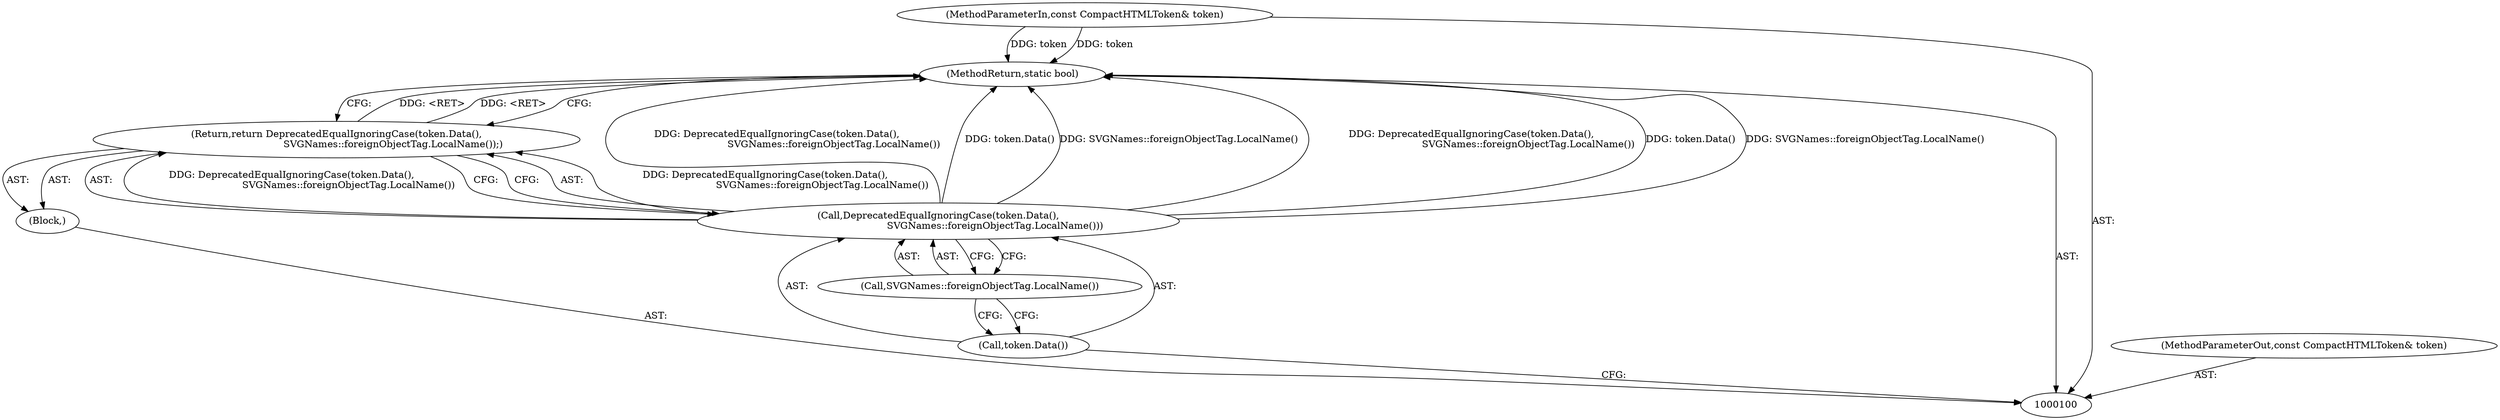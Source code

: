 digraph "1_Chrome_133bc5c262b2555af223263452e9875a95db9eb7_0" {
"1000107" [label="(MethodReturn,static bool)"];
"1000101" [label="(MethodParameterIn,const CompactHTMLToken& token)"];
"1000123" [label="(MethodParameterOut,const CompactHTMLToken& token)"];
"1000102" [label="(Block,)"];
"1000103" [label="(Return,return DeprecatedEqualIgnoringCase(token.Data(),\n                                     SVGNames::foreignObjectTag.LocalName());)"];
"1000105" [label="(Call,token.Data())"];
"1000104" [label="(Call,DeprecatedEqualIgnoringCase(token.Data(),\n                                     SVGNames::foreignObjectTag.LocalName()))"];
"1000106" [label="(Call,SVGNames::foreignObjectTag.LocalName())"];
"1000107" -> "1000100"  [label="AST: "];
"1000107" -> "1000103"  [label="CFG: "];
"1000103" -> "1000107"  [label="DDG: <RET>"];
"1000104" -> "1000107"  [label="DDG: DeprecatedEqualIgnoringCase(token.Data(),\n                                     SVGNames::foreignObjectTag.LocalName())"];
"1000104" -> "1000107"  [label="DDG: token.Data()"];
"1000104" -> "1000107"  [label="DDG: SVGNames::foreignObjectTag.LocalName()"];
"1000101" -> "1000107"  [label="DDG: token"];
"1000101" -> "1000100"  [label="AST: "];
"1000101" -> "1000107"  [label="DDG: token"];
"1000123" -> "1000100"  [label="AST: "];
"1000102" -> "1000100"  [label="AST: "];
"1000103" -> "1000102"  [label="AST: "];
"1000103" -> "1000102"  [label="AST: "];
"1000103" -> "1000104"  [label="CFG: "];
"1000104" -> "1000103"  [label="AST: "];
"1000107" -> "1000103"  [label="CFG: "];
"1000103" -> "1000107"  [label="DDG: <RET>"];
"1000104" -> "1000103"  [label="DDG: DeprecatedEqualIgnoringCase(token.Data(),\n                                     SVGNames::foreignObjectTag.LocalName())"];
"1000105" -> "1000104"  [label="AST: "];
"1000105" -> "1000100"  [label="CFG: "];
"1000106" -> "1000105"  [label="CFG: "];
"1000104" -> "1000103"  [label="AST: "];
"1000104" -> "1000106"  [label="CFG: "];
"1000105" -> "1000104"  [label="AST: "];
"1000106" -> "1000104"  [label="AST: "];
"1000103" -> "1000104"  [label="CFG: "];
"1000104" -> "1000107"  [label="DDG: DeprecatedEqualIgnoringCase(token.Data(),\n                                     SVGNames::foreignObjectTag.LocalName())"];
"1000104" -> "1000107"  [label="DDG: token.Data()"];
"1000104" -> "1000107"  [label="DDG: SVGNames::foreignObjectTag.LocalName()"];
"1000104" -> "1000103"  [label="DDG: DeprecatedEqualIgnoringCase(token.Data(),\n                                     SVGNames::foreignObjectTag.LocalName())"];
"1000106" -> "1000104"  [label="AST: "];
"1000106" -> "1000105"  [label="CFG: "];
"1000104" -> "1000106"  [label="CFG: "];
}
